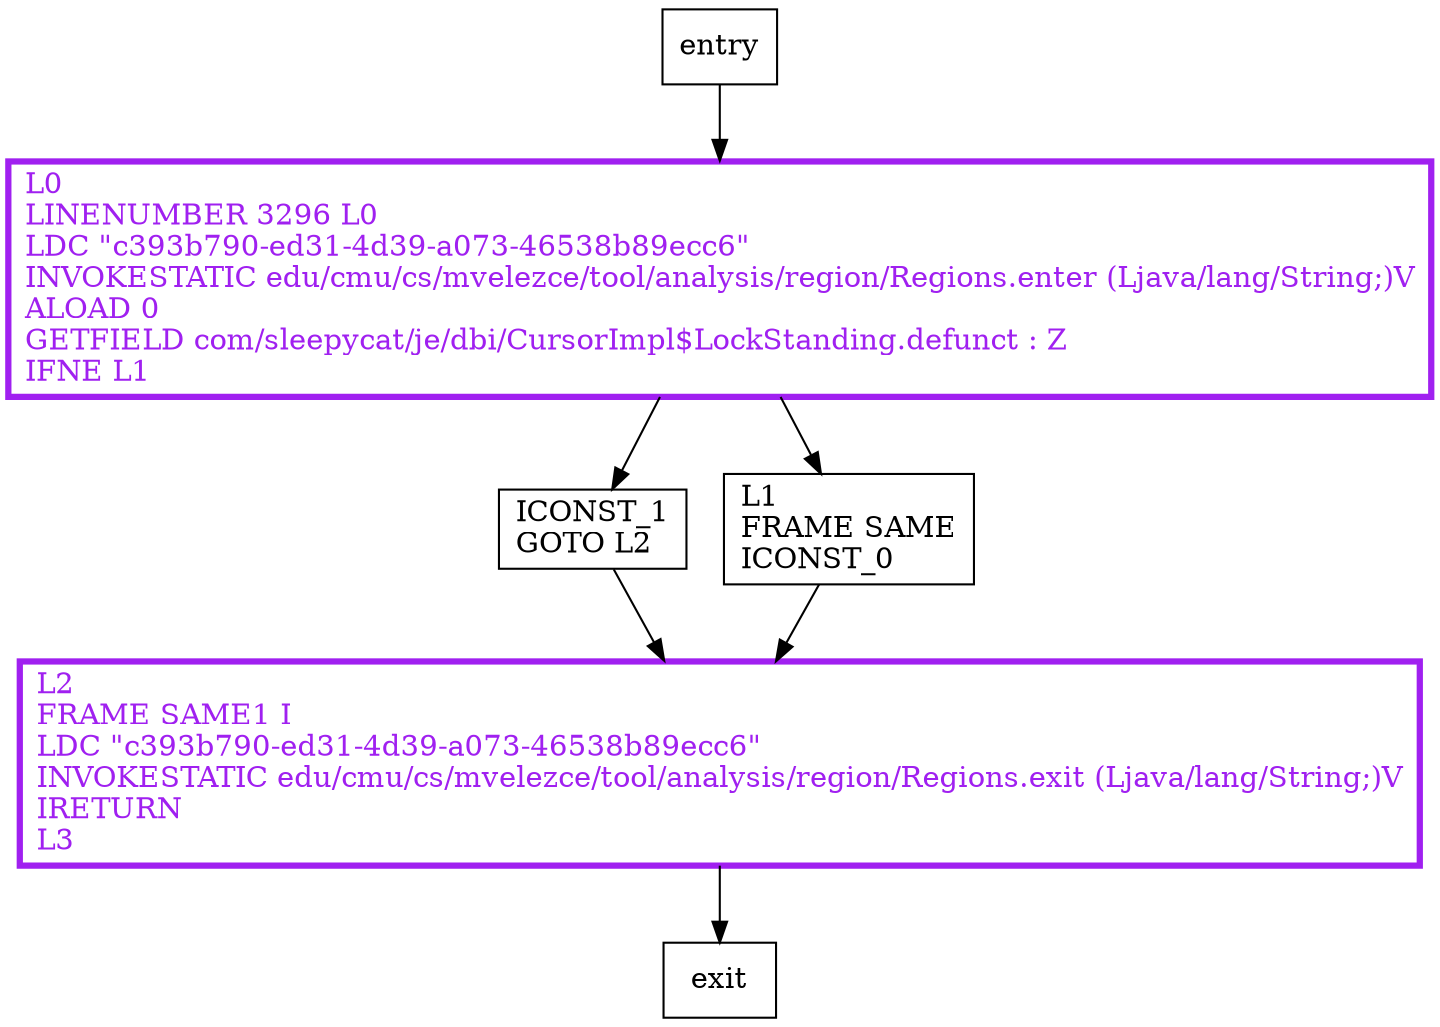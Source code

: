 digraph recordExists {
node [shape=record];
1124391520 [label="ICONST_1\lGOTO L2\l"];
379359640 [label="L2\lFRAME SAME1 I\lLDC \"c393b790-ed31-4d39-a073-46538b89ecc6\"\lINVOKESTATIC edu/cmu/cs/mvelezce/tool/analysis/region/Regions.exit (Ljava/lang/String;)V\lIRETURN\lL3\l"];
1593466292 [label="L1\lFRAME SAME\lICONST_0\l"];
767986067 [label="L0\lLINENUMBER 3296 L0\lLDC \"c393b790-ed31-4d39-a073-46538b89ecc6\"\lINVOKESTATIC edu/cmu/cs/mvelezce/tool/analysis/region/Regions.enter (Ljava/lang/String;)V\lALOAD 0\lGETFIELD com/sleepycat/je/dbi/CursorImpl$LockStanding.defunct : Z\lIFNE L1\l"];
entry;
exit;
entry -> 767986067;
1124391520 -> 379359640;
379359640 -> exit;
1593466292 -> 379359640;
767986067 -> 1124391520;
767986067 -> 1593466292;
379359640[fontcolor="purple", penwidth=3, color="purple"];
767986067[fontcolor="purple", penwidth=3, color="purple"];
}
